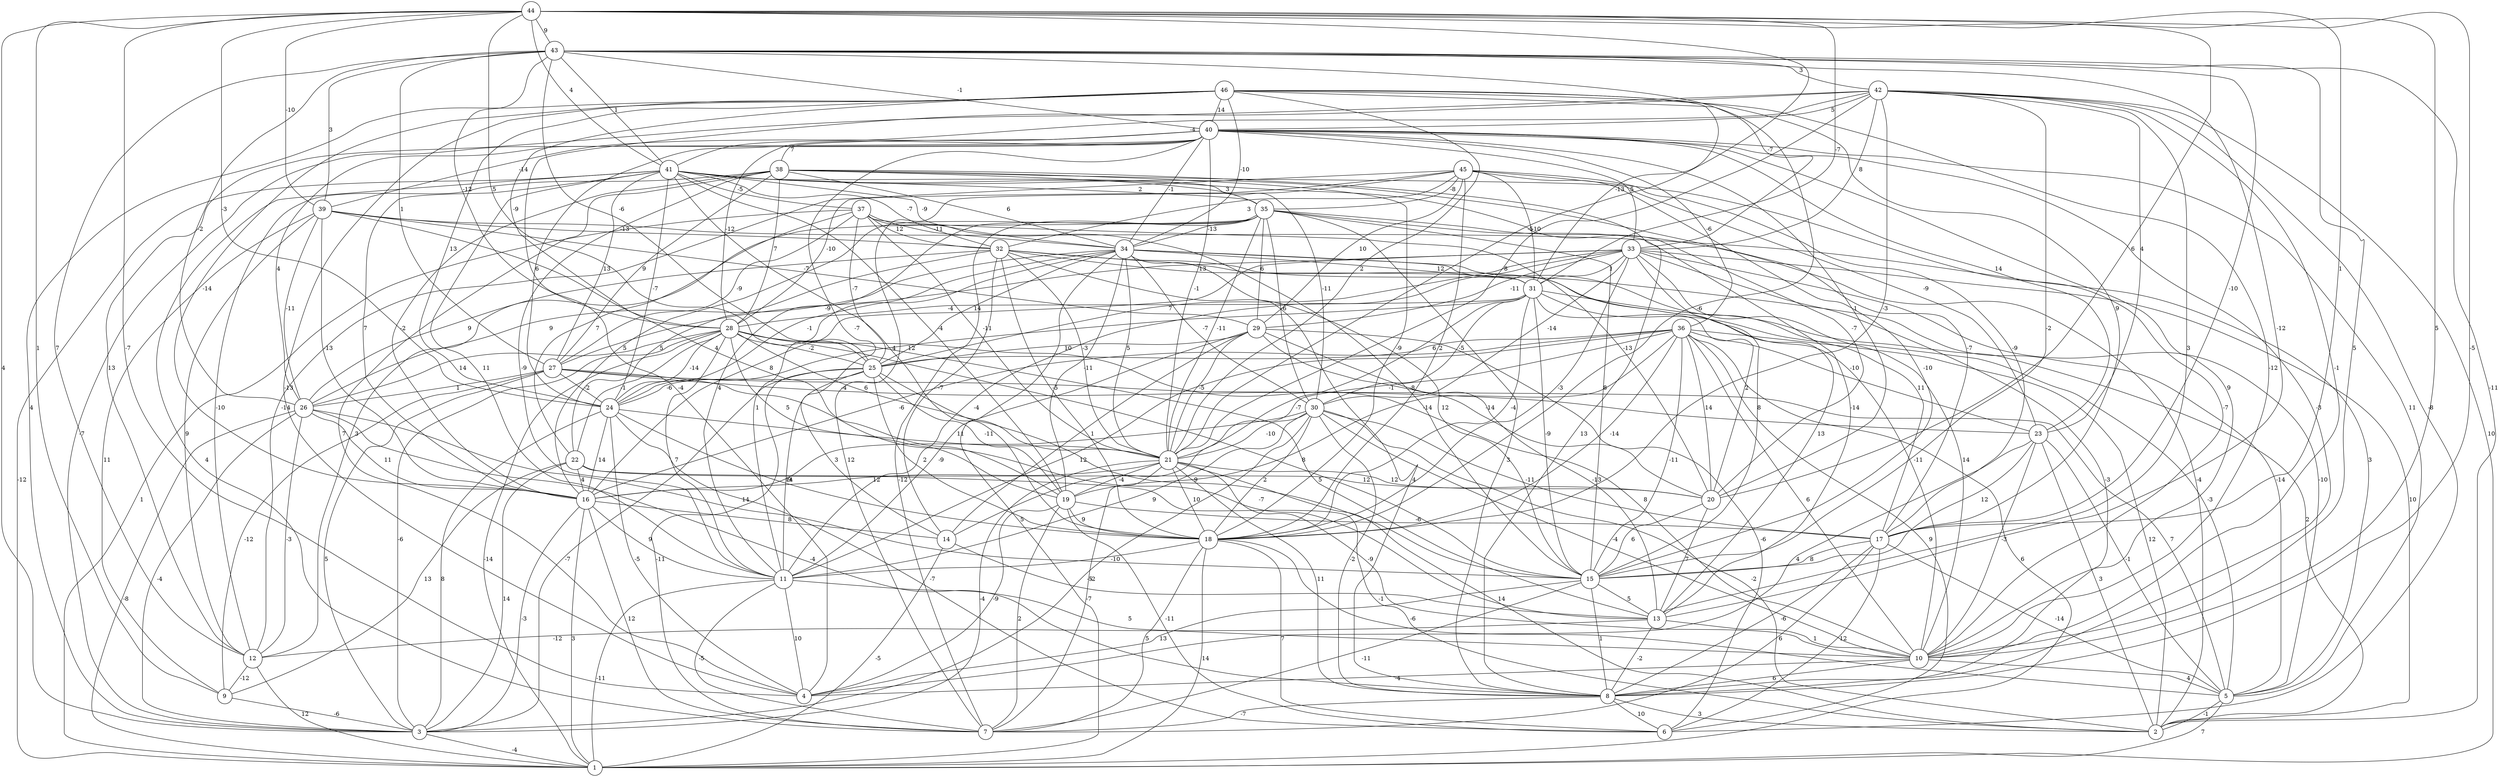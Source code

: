 graph { 
	 fontname="Helvetica,Arial,sans-serif" 
	 node [shape = circle]; 
	 46 -- 3 [label = "4"];
	 46 -- 4 [label = "-13"];
	 46 -- 10 [label = "-12"];
	 46 -- 16 [label = "-14"];
	 46 -- 17 [label = "9"];
	 46 -- 18 [label = "-6"];
	 46 -- 21 [label = "2"];
	 46 -- 24 [label = "13"];
	 46 -- 28 [label = "-9"];
	 46 -- 31 [label = "-13"];
	 46 -- 34 [label = "-10"];
	 46 -- 40 [label = "14"];
	 45 -- 7 [label = "12"];
	 45 -- 10 [label = "-7"];
	 45 -- 12 [label = "-14"];
	 45 -- 15 [label = "-10"];
	 45 -- 17 [label = "-9"];
	 45 -- 18 [label = "2"];
	 45 -- 28 [label = "-10"];
	 45 -- 29 [label = "10"];
	 45 -- 31 [label = "-10"];
	 45 -- 32 [label = "3"];
	 45 -- 35 [label = "-8"];
	 44 -- 3 [label = "4"];
	 44 -- 4 [label = "-7"];
	 44 -- 8 [label = "-5"];
	 44 -- 9 [label = "1"];
	 44 -- 10 [label = "5"];
	 44 -- 17 [label = "1"];
	 44 -- 20 [label = "6"];
	 44 -- 21 [label = "-5"];
	 44 -- 24 [label = "-3"];
	 44 -- 25 [label = "5"];
	 44 -- 31 [label = "-7"];
	 44 -- 39 [label = "-10"];
	 44 -- 41 [label = "4"];
	 44 -- 43 [label = "9"];
	 43 -- 2 [label = "-11"];
	 43 -- 10 [label = "5"];
	 43 -- 12 [label = "7"];
	 43 -- 13 [label = "-12"];
	 43 -- 17 [label = "-10"];
	 43 -- 25 [label = "-6"];
	 43 -- 26 [label = "-2"];
	 43 -- 27 [label = "1"];
	 43 -- 28 [label = "-12"];
	 43 -- 33 [label = "-7"];
	 43 -- 39 [label = "3"];
	 43 -- 40 [label = "-1"];
	 43 -- 41 [label = "1"];
	 43 -- 42 [label = "3"];
	 42 -- 1 [label = "10"];
	 42 -- 4 [label = "-4"];
	 42 -- 6 [label = "-8"];
	 42 -- 10 [label = "-1"];
	 42 -- 12 [label = "13"];
	 42 -- 13 [label = "3"];
	 42 -- 15 [label = "-2"];
	 42 -- 18 [label = "-3"];
	 42 -- 21 [label = "8"];
	 42 -- 23 [label = "4"];
	 42 -- 33 [label = "8"];
	 42 -- 40 [label = "5"];
	 42 -- 41 [label = "-4"];
	 41 -- 1 [label = "-12"];
	 41 -- 7 [label = "4"];
	 41 -- 11 [label = "11"];
	 41 -- 16 [label = "7"];
	 41 -- 17 [label = "-7"];
	 41 -- 18 [label = "4"];
	 41 -- 19 [label = "-4"];
	 41 -- 20 [label = "-7"];
	 41 -- 24 [label = "-7"];
	 41 -- 27 [label = "13"];
	 41 -- 30 [label = "-11"];
	 41 -- 32 [label = "-7"];
	 41 -- 34 [label = "-9"];
	 41 -- 35 [label = "2"];
	 41 -- 37 [label = "-5"];
	 40 -- 3 [label = "-7"];
	 40 -- 5 [label = "11"];
	 40 -- 8 [label = "-3"];
	 40 -- 10 [label = "9"];
	 40 -- 14 [label = "-7"];
	 40 -- 20 [label = "1"];
	 40 -- 21 [label = "-1"];
	 40 -- 23 [label = "14"];
	 40 -- 24 [label = "6"];
	 40 -- 26 [label = "4"];
	 40 -- 28 [label = "-12"];
	 40 -- 33 [label = "5"];
	 40 -- 34 [label = "-1"];
	 40 -- 36 [label = "-6"];
	 40 -- 38 [label = "7"];
	 40 -- 39 [label = "-14"];
	 39 -- 5 [label = "3"];
	 39 -- 9 [label = "11"];
	 39 -- 12 [label = "9"];
	 39 -- 16 [label = "-13"];
	 39 -- 19 [label = "4"];
	 39 -- 26 [label = "-11"];
	 39 -- 29 [label = "-7"];
	 39 -- 32 [label = "-13"];
	 38 -- 4 [label = "7"];
	 38 -- 8 [label = "13"];
	 38 -- 11 [label = "-9"];
	 38 -- 12 [label = "-10"];
	 38 -- 16 [label = "-2"];
	 38 -- 18 [label = "-9"];
	 38 -- 23 [label = "-9"];
	 38 -- 27 [label = "9"];
	 38 -- 28 [label = "7"];
	 38 -- 34 [label = "6"];
	 38 -- 35 [label = "3"];
	 37 -- 1 [label = "1"];
	 37 -- 15 [label = "-8"];
	 37 -- 20 [label = "-13"];
	 37 -- 21 [label = "-11"];
	 37 -- 22 [label = "7"];
	 37 -- 25 [label = "-7"];
	 37 -- 27 [label = "-9"];
	 37 -- 32 [label = "12"];
	 37 -- 34 [label = "-11"];
	 36 -- 1 [label = "6"];
	 36 -- 2 [label = "12"];
	 36 -- 6 [label = "9"];
	 36 -- 10 [label = "6"];
	 36 -- 11 [label = "12"];
	 36 -- 15 [label = "-11"];
	 36 -- 16 [label = "-6"];
	 36 -- 18 [label = "-14"];
	 36 -- 19 [label = "-14"];
	 36 -- 20 [label = "14"];
	 36 -- 21 [label = "-1"];
	 36 -- 23 [label = "-10"];
	 36 -- 25 [label = "6"];
	 35 -- 2 [label = "-4"];
	 35 -- 7 [label = "-12"];
	 35 -- 8 [label = "3"];
	 35 -- 11 [label = "4"];
	 35 -- 12 [label = "3"];
	 35 -- 13 [label = "-14"];
	 35 -- 15 [label = "8"];
	 35 -- 16 [label = "5"];
	 35 -- 21 [label = "-11"];
	 35 -- 29 [label = "6"];
	 35 -- 30 [label = "-6"];
	 35 -- 34 [label = "-13"];
	 34 -- 1 [label = "5"];
	 34 -- 8 [label = "4"];
	 34 -- 11 [label = "1"];
	 34 -- 13 [label = "13"];
	 34 -- 17 [label = "11"];
	 34 -- 19 [label = "-11"];
	 34 -- 21 [label = "5"];
	 34 -- 24 [label = "-1"];
	 34 -- 25 [label = "14"];
	 34 -- 26 [label = "9"];
	 34 -- 30 [label = "-7"];
	 34 -- 31 [label = "12"];
	 33 -- 2 [label = "10"];
	 33 -- 5 [label = "-10"];
	 33 -- 8 [label = "-3"];
	 33 -- 10 [label = "14"];
	 33 -- 11 [label = "-4"];
	 33 -- 15 [label = "8"];
	 33 -- 16 [label = "8"];
	 33 -- 18 [label = "-3"];
	 33 -- 25 [label = "7"];
	 33 -- 27 [label = "-9"];
	 33 -- 29 [label = "-11"];
	 33 -- 30 [label = "-14"];
	 33 -- 31 [label = "1"];
	 32 -- 5 [label = "-14"];
	 32 -- 10 [label = "-11"];
	 32 -- 14 [label = "-7"];
	 32 -- 15 [label = "12"];
	 32 -- 18 [label = "-5"];
	 32 -- 21 [label = "-3"];
	 32 -- 22 [label = "5"];
	 32 -- 26 [label = "9"];
	 32 -- 31 [label = "13"];
	 31 -- 2 [label = "2"];
	 31 -- 5 [label = "-3"];
	 31 -- 14 [label = "-7"];
	 31 -- 15 [label = "-9"];
	 31 -- 18 [label = "-4"];
	 31 -- 20 [label = "2"];
	 31 -- 24 [label = "12"];
	 31 -- 28 [label = "-4"];
	 31 -- 30 [label = "-5"];
	 30 -- 2 [label = "-2"];
	 30 -- 3 [label = "-2"];
	 30 -- 8 [label = "-2"];
	 30 -- 10 [label = "-4"];
	 30 -- 11 [label = "9"];
	 30 -- 16 [label = "3"];
	 30 -- 17 [label = "-11"];
	 30 -- 18 [label = "2"];
	 30 -- 21 [label = "-10"];
	 29 -- 6 [label = "-6"];
	 29 -- 11 [label = "-9"];
	 29 -- 13 [label = "-13"];
	 29 -- 14 [label = "1"];
	 29 -- 20 [label = "-14"];
	 29 -- 21 [label = "-5"];
	 29 -- 25 [label = "10"];
	 28 -- 1 [label = "-14"];
	 28 -- 3 [label = "-6"];
	 28 -- 10 [label = "8"];
	 28 -- 11 [label = "7"];
	 28 -- 13 [label = "5"];
	 28 -- 15 [label = "8"];
	 28 -- 19 [label = "5"];
	 28 -- 21 [label = "6"];
	 28 -- 22 [label = "-1"];
	 28 -- 24 [label = "-14"];
	 28 -- 25 [label = "-2"];
	 28 -- 26 [label = "14"];
	 27 -- 3 [label = "5"];
	 27 -- 5 [label = "7"];
	 27 -- 9 [label = "-12"];
	 27 -- 13 [label = "-7"];
	 27 -- 23 [label = "-4"];
	 27 -- 24 [label = "-2"];
	 27 -- 26 [label = "1"];
	 26 -- 1 [label = "-8"];
	 26 -- 3 [label = "-4"];
	 26 -- 8 [label = "-4"];
	 26 -- 12 [label = "-3"];
	 26 -- 15 [label = "14"];
	 26 -- 16 [label = "11"];
	 25 -- 3 [label = "-7"];
	 25 -- 7 [label = "-11"];
	 25 -- 11 [label = "-9"];
	 25 -- 15 [label = "9"];
	 25 -- 18 [label = "2"];
	 25 -- 19 [label = "-11"];
	 25 -- 24 [label = "-6"];
	 24 -- 3 [label = "8"];
	 24 -- 4 [label = "-5"];
	 24 -- 6 [label = "-7"];
	 24 -- 16 [label = "14"];
	 24 -- 18 [label = "14"];
	 24 -- 21 [label = "11"];
	 23 -- 2 [label = "3"];
	 23 -- 4 [label = "4"];
	 23 -- 5 [label = "-1"];
	 23 -- 10 [label = "-3"];
	 23 -- 15 [label = "12"];
	 22 -- 2 [label = "-1"];
	 22 -- 3 [label = "14"];
	 22 -- 9 [label = "13"];
	 22 -- 16 [label = "4"];
	 22 -- 20 [label = "12"];
	 21 -- 2 [label = "14"];
	 21 -- 3 [label = "-4"];
	 21 -- 7 [label = "-7"];
	 21 -- 8 [label = "11"];
	 21 -- 10 [label = "-9"];
	 21 -- 16 [label = "12"];
	 21 -- 18 [label = "10"];
	 21 -- 19 [label = "-4"];
	 21 -- 20 [label = "12"];
	 20 -- 13 [label = "7"];
	 20 -- 15 [label = "6"];
	 19 -- 4 [label = "-9"];
	 19 -- 6 [label = "-11"];
	 19 -- 7 [label = "2"];
	 19 -- 17 [label = "-6"];
	 19 -- 18 [label = "9"];
	 18 -- 1 [label = "14"];
	 18 -- 5 [label = "-6"];
	 18 -- 6 [label = "7"];
	 18 -- 7 [label = "5"];
	 18 -- 11 [label = "-10"];
	 17 -- 5 [label = "-14"];
	 17 -- 6 [label = "12"];
	 17 -- 7 [label = "6"];
	 17 -- 8 [label = "-6"];
	 17 -- 15 [label = "8"];
	 16 -- 1 [label = "3"];
	 16 -- 3 [label = "-3"];
	 16 -- 7 [label = "12"];
	 16 -- 11 [label = "9"];
	 16 -- 14 [label = "8"];
	 15 -- 4 [label = "13"];
	 15 -- 7 [label = "-11"];
	 15 -- 8 [label = "1"];
	 15 -- 13 [label = "5"];
	 14 -- 1 [label = "-5"];
	 14 -- 13 [label = "-5"];
	 13 -- 8 [label = "-2"];
	 13 -- 10 [label = "1"];
	 13 -- 12 [label = "-12"];
	 12 -- 1 [label = "12"];
	 12 -- 9 [label = "-12"];
	 11 -- 1 [label = "-11"];
	 11 -- 4 [label = "10"];
	 11 -- 7 [label = "-5"];
	 11 -- 10 [label = "5"];
	 10 -- 4 [label = "-4"];
	 10 -- 5 [label = "4"];
	 10 -- 8 [label = "6"];
	 9 -- 3 [label = "-6"];
	 8 -- 2 [label = "3"];
	 8 -- 6 [label = "10"];
	 8 -- 7 [label = "-7"];
	 5 -- 1 [label = "7"];
	 5 -- 2 [label = "-1"];
	 3 -- 1 [label = "-4"];
	 1;
	 2;
	 3;
	 4;
	 5;
	 6;
	 7;
	 8;
	 9;
	 10;
	 11;
	 12;
	 13;
	 14;
	 15;
	 16;
	 17;
	 18;
	 19;
	 20;
	 21;
	 22;
	 23;
	 24;
	 25;
	 26;
	 27;
	 28;
	 29;
	 30;
	 31;
	 32;
	 33;
	 34;
	 35;
	 36;
	 37;
	 38;
	 39;
	 40;
	 41;
	 42;
	 43;
	 44;
	 45;
	 46;
}
